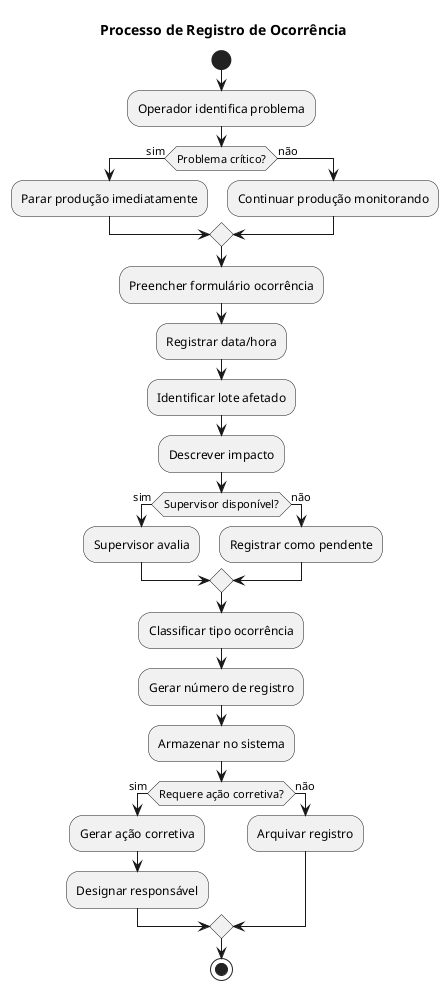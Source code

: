 @startuml
title Processo de Registro de Ocorrência

start
:Operador identifica problema;

if (Problema crítico?) then (sim)
  :Parar produção imediatamente;
else (não)
  :Continuar produção monitorando;
endif

:Preencher formulário ocorrência;
:Registrar data/hora;
:Identificar lote afetado;
:Descrever impacto;

if (Supervisor disponível?) then (sim)
  :Supervisor avalia;
else (não)
  :Registrar como pendente;
endif

:Classificar tipo ocorrência;
:Gerar número de registro;
:Armazenar no sistema;

if (Requere ação corretiva?) then (sim)
  :Gerar ação corretiva;
  :Designar responsável;
else (não)
  :Arquivar registro;
endif

stop
@enduml